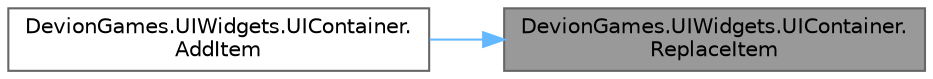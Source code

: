 digraph "DevionGames.UIWidgets.UIContainer.ReplaceItem"
{
 // LATEX_PDF_SIZE
  bgcolor="transparent";
  edge [fontname=Helvetica,fontsize=10,labelfontname=Helvetica,labelfontsize=10];
  node [fontname=Helvetica,fontsize=10,shape=box,height=0.2,width=0.4];
  rankdir="RL";
  Node1 [id="Node000001",label="DevionGames.UIWidgets.UIContainer.\lReplaceItem",height=0.2,width=0.4,color="gray40", fillcolor="grey60", style="filled", fontcolor="black",tooltip="Replaces the items at index and returns the previous item."];
  Node1 -> Node2 [id="edge1_Node000001_Node000002",dir="back",color="steelblue1",style="solid",tooltip=" "];
  Node2 [id="Node000002",label="DevionGames.UIWidgets.UIContainer.\lAddItem",height=0.2,width=0.4,color="grey40", fillcolor="white", style="filled",URL="$class_devion_games_1_1_u_i_widgets_1_1_u_i_container.html#ae7bea15f1f21a7ce370299296180308d",tooltip="Adds a new item to a free or dynamicly created slot in this container."];
}
